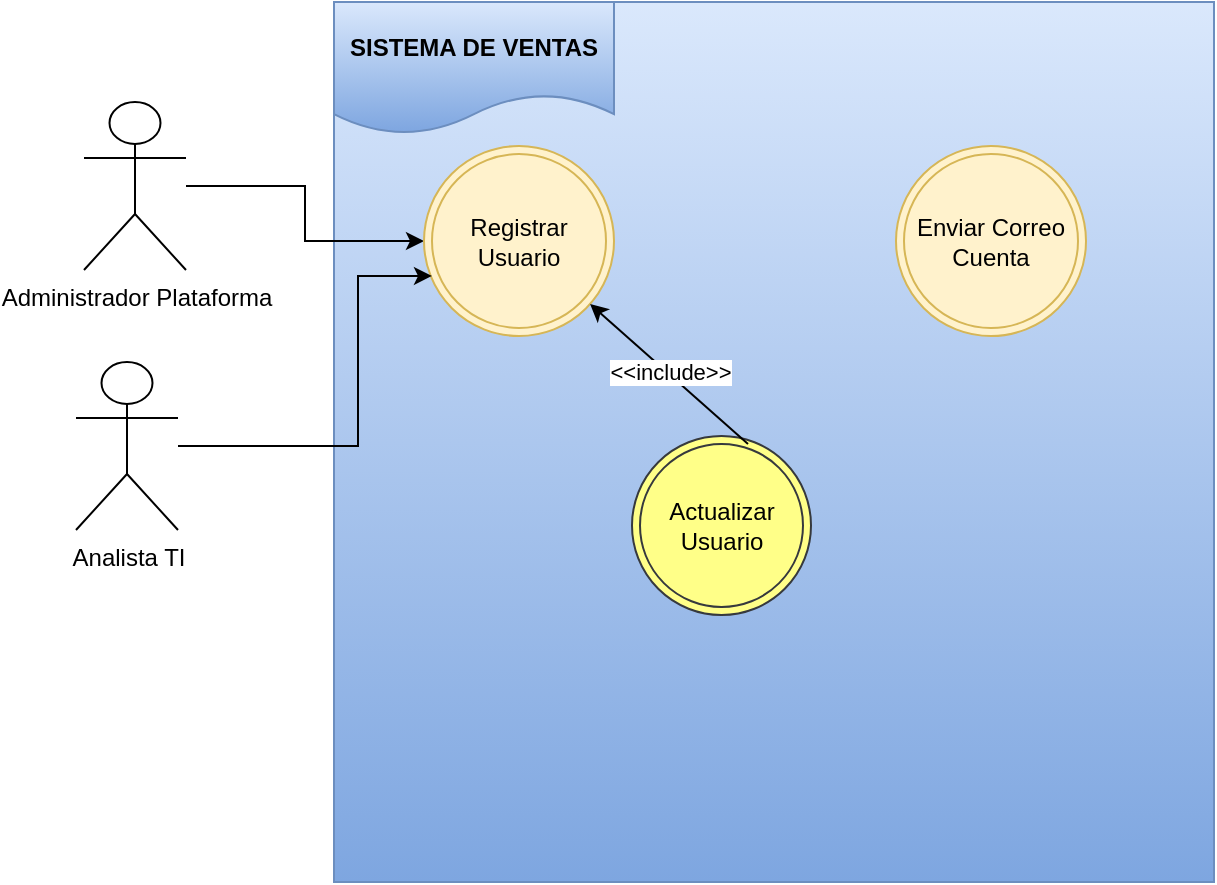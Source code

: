 <mxfile version="24.7.6">
  <diagram name="Página-1" id="rlTbjxcA8UzOGPKegKic">
    <mxGraphModel dx="880" dy="468" grid="0" gridSize="10" guides="1" tooltips="1" connect="1" arrows="1" fold="1" page="1" pageScale="1" pageWidth="827" pageHeight="1169" math="0" shadow="0">
      <root>
        <mxCell id="0" />
        <mxCell id="1" parent="0" />
        <mxCell id="0MchEkT6NV34sEj7a_se-1" value="" style="whiteSpace=wrap;html=1;aspect=fixed;fillColor=#dae8fc;strokeColor=#6c8ebf;gradientColor=#7ea6e0;" vertex="1" parent="1">
          <mxGeometry x="180" y="40" width="440" height="440" as="geometry" />
        </mxCell>
        <mxCell id="0MchEkT6NV34sEj7a_se-2" value="SISTEMA DE VENTAS" style="shape=document;whiteSpace=wrap;html=1;boundedLbl=1;fontStyle=1;labelBackgroundColor=none;fillColor=#dae8fc;strokeColor=#6c8ebf;gradientColor=#7ea6e0;" vertex="1" parent="1">
          <mxGeometry x="180" y="40" width="140" height="66" as="geometry" />
        </mxCell>
        <mxCell id="0MchEkT6NV34sEj7a_se-11" style="edgeStyle=orthogonalEdgeStyle;rounded=0;orthogonalLoop=1;jettySize=auto;html=1;" edge="1" parent="1" source="0MchEkT6NV34sEj7a_se-3" target="0MchEkT6NV34sEj7a_se-10">
          <mxGeometry relative="1" as="geometry" />
        </mxCell>
        <mxCell id="0MchEkT6NV34sEj7a_se-3" value="Administrador Plataforma" style="shape=umlActor;verticalLabelPosition=bottom;verticalAlign=top;html=1;outlineConnect=0;" vertex="1" parent="1">
          <mxGeometry x="55" y="90" width="51" height="84" as="geometry" />
        </mxCell>
        <mxCell id="0MchEkT6NV34sEj7a_se-4" value="Analista TI" style="shape=umlActor;verticalLabelPosition=bottom;verticalAlign=top;html=1;outlineConnect=0;" vertex="1" parent="1">
          <mxGeometry x="51" y="220" width="51" height="84" as="geometry" />
        </mxCell>
        <mxCell id="0MchEkT6NV34sEj7a_se-10" value="Registrar Usuario" style="ellipse;shape=doubleEllipse;whiteSpace=wrap;html=1;aspect=fixed;fillColor=#fff2cc;strokeColor=#d6b656;" vertex="1" parent="1">
          <mxGeometry x="225" y="112" width="95" height="95" as="geometry" />
        </mxCell>
        <mxCell id="0MchEkT6NV34sEj7a_se-12" style="edgeStyle=orthogonalEdgeStyle;rounded=0;orthogonalLoop=1;jettySize=auto;html=1;entryX=0.042;entryY=0.684;entryDx=0;entryDy=0;entryPerimeter=0;" edge="1" parent="1" source="0MchEkT6NV34sEj7a_se-4" target="0MchEkT6NV34sEj7a_se-10">
          <mxGeometry relative="1" as="geometry">
            <Array as="points">
              <mxPoint x="192" y="262" />
              <mxPoint x="192" y="177" />
            </Array>
          </mxGeometry>
        </mxCell>
        <mxCell id="0MchEkT6NV34sEj7a_se-13" value="Actualizar Usuario" style="ellipse;shape=doubleEllipse;whiteSpace=wrap;html=1;aspect=fixed;fillColor=#ffff88;strokeColor=#36393d;" vertex="1" parent="1">
          <mxGeometry x="329" y="257" width="89.5" height="89.5" as="geometry" />
        </mxCell>
        <mxCell id="0MchEkT6NV34sEj7a_se-14" value="" style="endArrow=classic;html=1;rounded=0;" edge="1" parent="1" target="0MchEkT6NV34sEj7a_se-10">
          <mxGeometry width="50" height="50" relative="1" as="geometry">
            <mxPoint x="387" y="261" as="sourcePoint" />
            <mxPoint x="437" y="211" as="targetPoint" />
          </mxGeometry>
        </mxCell>
        <mxCell id="0MchEkT6NV34sEj7a_se-15" value="&amp;lt;&amp;lt;include&amp;gt;&amp;gt;" style="edgeLabel;html=1;align=center;verticalAlign=middle;resizable=0;points=[];" vertex="1" connectable="0" parent="0MchEkT6NV34sEj7a_se-14">
          <mxGeometry x="0.006" y="-1" relative="1" as="geometry">
            <mxPoint as="offset" />
          </mxGeometry>
        </mxCell>
        <mxCell id="0MchEkT6NV34sEj7a_se-17" value="Enviar Correo Cuenta" style="ellipse;shape=doubleEllipse;whiteSpace=wrap;html=1;aspect=fixed;fillColor=#fff2cc;strokeColor=#d6b656;" vertex="1" parent="1">
          <mxGeometry x="461" y="112" width="95" height="95" as="geometry" />
        </mxCell>
      </root>
    </mxGraphModel>
  </diagram>
</mxfile>
